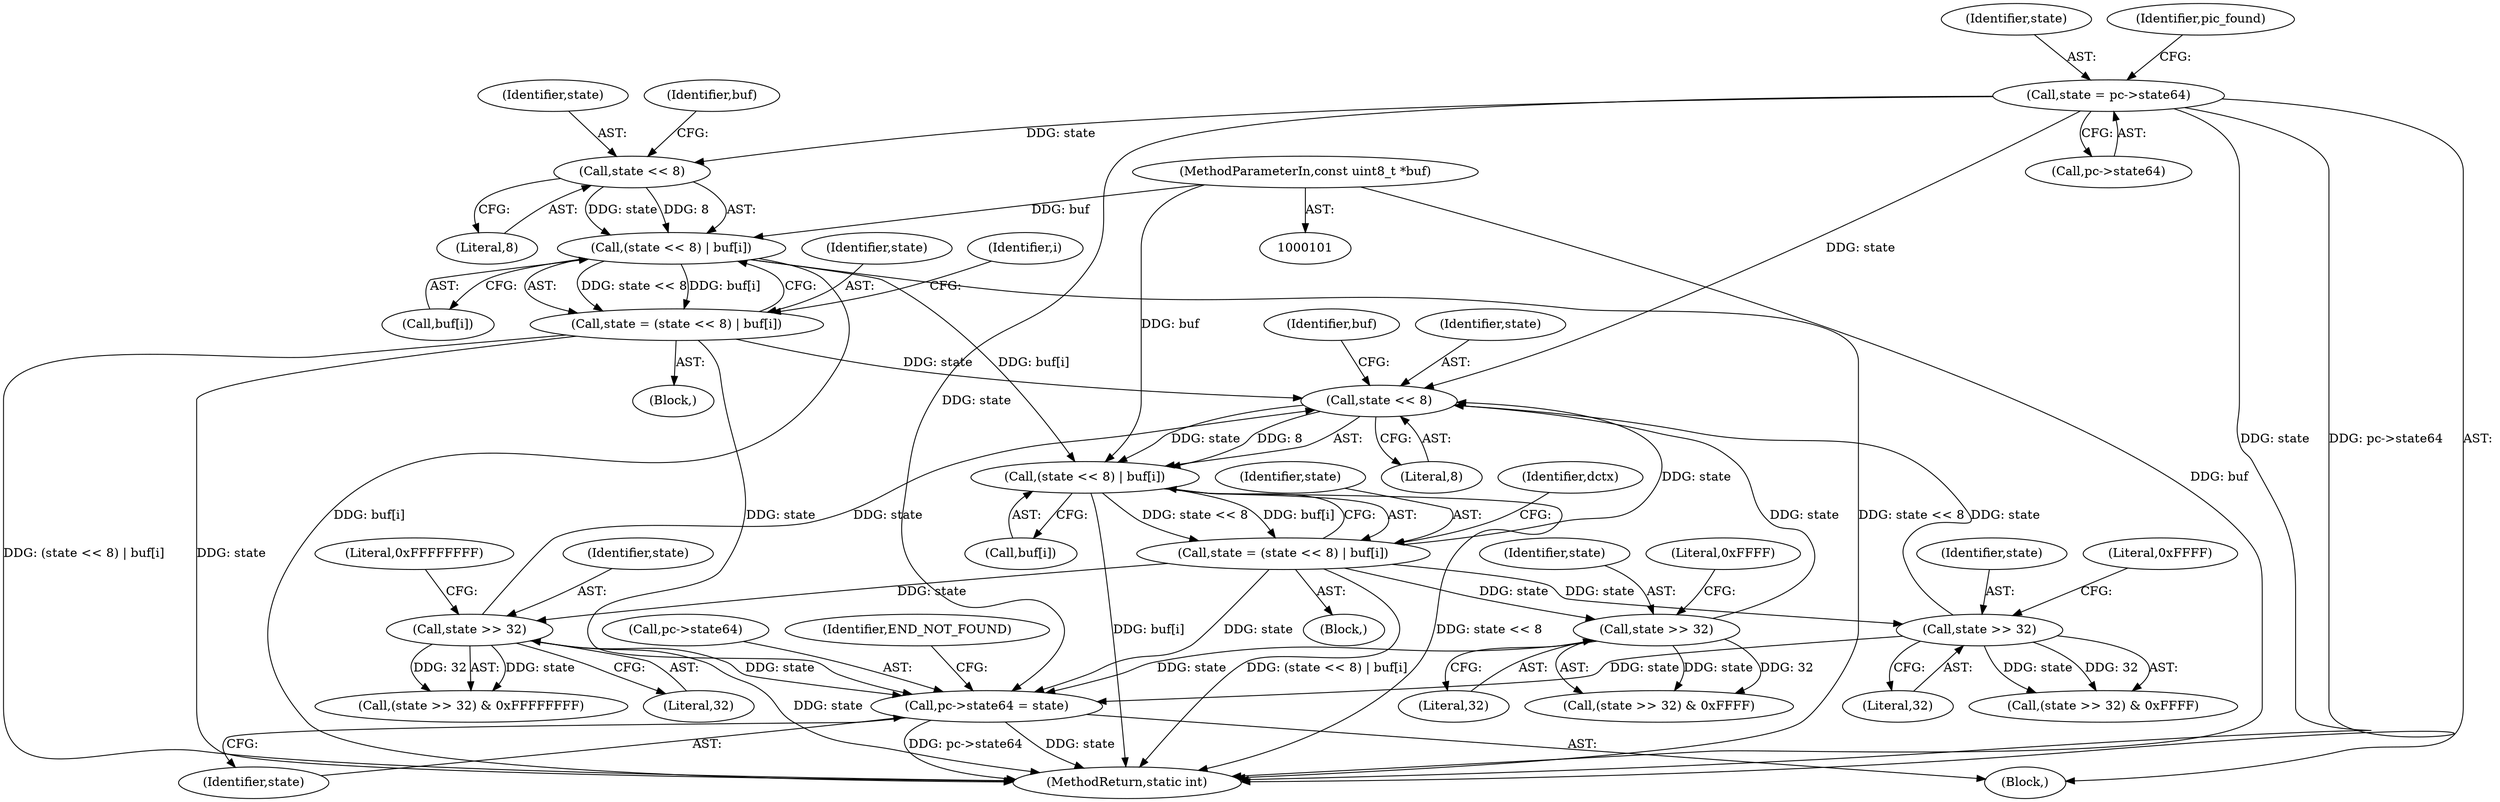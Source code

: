 digraph "0_FFmpeg_0a709e2a10b8288a0cc383547924ecfe285cef89@pointer" {
"1000385" [label="(Call,pc->state64 = state)"];
"1000247" [label="(Call,state >> 32)"];
"1000193" [label="(Call,state = (state << 8) | buf[i])"];
"1000195" [label="(Call,(state << 8) | buf[i])"];
"1000196" [label="(Call,state << 8)"];
"1000143" [label="(Call,state = (state << 8) | buf[i])"];
"1000145" [label="(Call,(state << 8) | buf[i])"];
"1000146" [label="(Call,state << 8)"];
"1000114" [label="(Call,state = pc->state64)"];
"1000103" [label="(MethodParameterIn,const uint8_t *buf)"];
"1000231" [label="(Call,state >> 32)"];
"1000214" [label="(Call,state >> 32)"];
"1000193" [label="(Call,state = (state << 8) | buf[i])"];
"1000234" [label="(Literal,0xFFFF)"];
"1000249" [label="(Literal,32)"];
"1000215" [label="(Identifier,state)"];
"1000105" [label="(Block,)"];
"1000248" [label="(Identifier,state)"];
"1000230" [label="(Call,(state >> 32) & 0xFFFF)"];
"1000231" [label="(Call,state >> 32)"];
"1000194" [label="(Identifier,state)"];
"1000195" [label="(Call,(state << 8) | buf[i])"];
"1000116" [label="(Call,pc->state64)"];
"1000196" [label="(Call,state << 8)"];
"1000233" [label="(Literal,32)"];
"1000199" [label="(Call,buf[i])"];
"1000200" [label="(Identifier,buf)"];
"1000216" [label="(Literal,32)"];
"1000154" [label="(Identifier,i)"];
"1000232" [label="(Identifier,state)"];
"1000246" [label="(Call,(state >> 32) & 0xFFFFFFFF)"];
"1000217" [label="(Literal,0xFFFF)"];
"1000142" [label="(Block,)"];
"1000149" [label="(Call,buf[i])"];
"1000148" [label="(Literal,8)"];
"1000205" [label="(Identifier,dctx)"];
"1000386" [label="(Call,pc->state64)"];
"1000150" [label="(Identifier,buf)"];
"1000103" [label="(MethodParameterIn,const uint8_t *buf)"];
"1000146" [label="(Call,state << 8)"];
"1000143" [label="(Call,state = (state << 8) | buf[i])"];
"1000188" [label="(Block,)"];
"1000115" [label="(Identifier,state)"];
"1000147" [label="(Identifier,state)"];
"1000213" [label="(Call,(state >> 32) & 0xFFFF)"];
"1000144" [label="(Identifier,state)"];
"1000214" [label="(Call,state >> 32)"];
"1000197" [label="(Identifier,state)"];
"1000389" [label="(Identifier,state)"];
"1000385" [label="(Call,pc->state64 = state)"];
"1000392" [label="(MethodReturn,static int)"];
"1000114" [label="(Call,state = pc->state64)"];
"1000391" [label="(Identifier,END_NOT_FOUND)"];
"1000198" [label="(Literal,8)"];
"1000247" [label="(Call,state >> 32)"];
"1000121" [label="(Identifier,pic_found)"];
"1000145" [label="(Call,(state << 8) | buf[i])"];
"1000250" [label="(Literal,0xFFFFFFFF)"];
"1000385" -> "1000105"  [label="AST: "];
"1000385" -> "1000389"  [label="CFG: "];
"1000386" -> "1000385"  [label="AST: "];
"1000389" -> "1000385"  [label="AST: "];
"1000391" -> "1000385"  [label="CFG: "];
"1000385" -> "1000392"  [label="DDG: state"];
"1000385" -> "1000392"  [label="DDG: pc->state64"];
"1000247" -> "1000385"  [label="DDG: state"];
"1000193" -> "1000385"  [label="DDG: state"];
"1000143" -> "1000385"  [label="DDG: state"];
"1000114" -> "1000385"  [label="DDG: state"];
"1000231" -> "1000385"  [label="DDG: state"];
"1000214" -> "1000385"  [label="DDG: state"];
"1000247" -> "1000246"  [label="AST: "];
"1000247" -> "1000249"  [label="CFG: "];
"1000248" -> "1000247"  [label="AST: "];
"1000249" -> "1000247"  [label="AST: "];
"1000250" -> "1000247"  [label="CFG: "];
"1000247" -> "1000392"  [label="DDG: state"];
"1000247" -> "1000196"  [label="DDG: state"];
"1000247" -> "1000246"  [label="DDG: state"];
"1000247" -> "1000246"  [label="DDG: 32"];
"1000193" -> "1000247"  [label="DDG: state"];
"1000193" -> "1000188"  [label="AST: "];
"1000193" -> "1000195"  [label="CFG: "];
"1000194" -> "1000193"  [label="AST: "];
"1000195" -> "1000193"  [label="AST: "];
"1000205" -> "1000193"  [label="CFG: "];
"1000193" -> "1000392"  [label="DDG: (state << 8) | buf[i]"];
"1000195" -> "1000193"  [label="DDG: state << 8"];
"1000195" -> "1000193"  [label="DDG: buf[i]"];
"1000193" -> "1000196"  [label="DDG: state"];
"1000193" -> "1000214"  [label="DDG: state"];
"1000193" -> "1000231"  [label="DDG: state"];
"1000195" -> "1000199"  [label="CFG: "];
"1000196" -> "1000195"  [label="AST: "];
"1000199" -> "1000195"  [label="AST: "];
"1000195" -> "1000392"  [label="DDG: buf[i]"];
"1000195" -> "1000392"  [label="DDG: state << 8"];
"1000196" -> "1000195"  [label="DDG: state"];
"1000196" -> "1000195"  [label="DDG: 8"];
"1000145" -> "1000195"  [label="DDG: buf[i]"];
"1000103" -> "1000195"  [label="DDG: buf"];
"1000196" -> "1000198"  [label="CFG: "];
"1000197" -> "1000196"  [label="AST: "];
"1000198" -> "1000196"  [label="AST: "];
"1000200" -> "1000196"  [label="CFG: "];
"1000143" -> "1000196"  [label="DDG: state"];
"1000114" -> "1000196"  [label="DDG: state"];
"1000231" -> "1000196"  [label="DDG: state"];
"1000214" -> "1000196"  [label="DDG: state"];
"1000143" -> "1000142"  [label="AST: "];
"1000143" -> "1000145"  [label="CFG: "];
"1000144" -> "1000143"  [label="AST: "];
"1000145" -> "1000143"  [label="AST: "];
"1000154" -> "1000143"  [label="CFG: "];
"1000143" -> "1000392"  [label="DDG: state"];
"1000143" -> "1000392"  [label="DDG: (state << 8) | buf[i]"];
"1000145" -> "1000143"  [label="DDG: state << 8"];
"1000145" -> "1000143"  [label="DDG: buf[i]"];
"1000145" -> "1000149"  [label="CFG: "];
"1000146" -> "1000145"  [label="AST: "];
"1000149" -> "1000145"  [label="AST: "];
"1000145" -> "1000392"  [label="DDG: buf[i]"];
"1000145" -> "1000392"  [label="DDG: state << 8"];
"1000146" -> "1000145"  [label="DDG: state"];
"1000146" -> "1000145"  [label="DDG: 8"];
"1000103" -> "1000145"  [label="DDG: buf"];
"1000146" -> "1000148"  [label="CFG: "];
"1000147" -> "1000146"  [label="AST: "];
"1000148" -> "1000146"  [label="AST: "];
"1000150" -> "1000146"  [label="CFG: "];
"1000114" -> "1000146"  [label="DDG: state"];
"1000114" -> "1000105"  [label="AST: "];
"1000114" -> "1000116"  [label="CFG: "];
"1000115" -> "1000114"  [label="AST: "];
"1000116" -> "1000114"  [label="AST: "];
"1000121" -> "1000114"  [label="CFG: "];
"1000114" -> "1000392"  [label="DDG: state"];
"1000114" -> "1000392"  [label="DDG: pc->state64"];
"1000103" -> "1000101"  [label="AST: "];
"1000103" -> "1000392"  [label="DDG: buf"];
"1000231" -> "1000230"  [label="AST: "];
"1000231" -> "1000233"  [label="CFG: "];
"1000232" -> "1000231"  [label="AST: "];
"1000233" -> "1000231"  [label="AST: "];
"1000234" -> "1000231"  [label="CFG: "];
"1000231" -> "1000230"  [label="DDG: state"];
"1000231" -> "1000230"  [label="DDG: 32"];
"1000214" -> "1000213"  [label="AST: "];
"1000214" -> "1000216"  [label="CFG: "];
"1000215" -> "1000214"  [label="AST: "];
"1000216" -> "1000214"  [label="AST: "];
"1000217" -> "1000214"  [label="CFG: "];
"1000214" -> "1000213"  [label="DDG: state"];
"1000214" -> "1000213"  [label="DDG: 32"];
}
